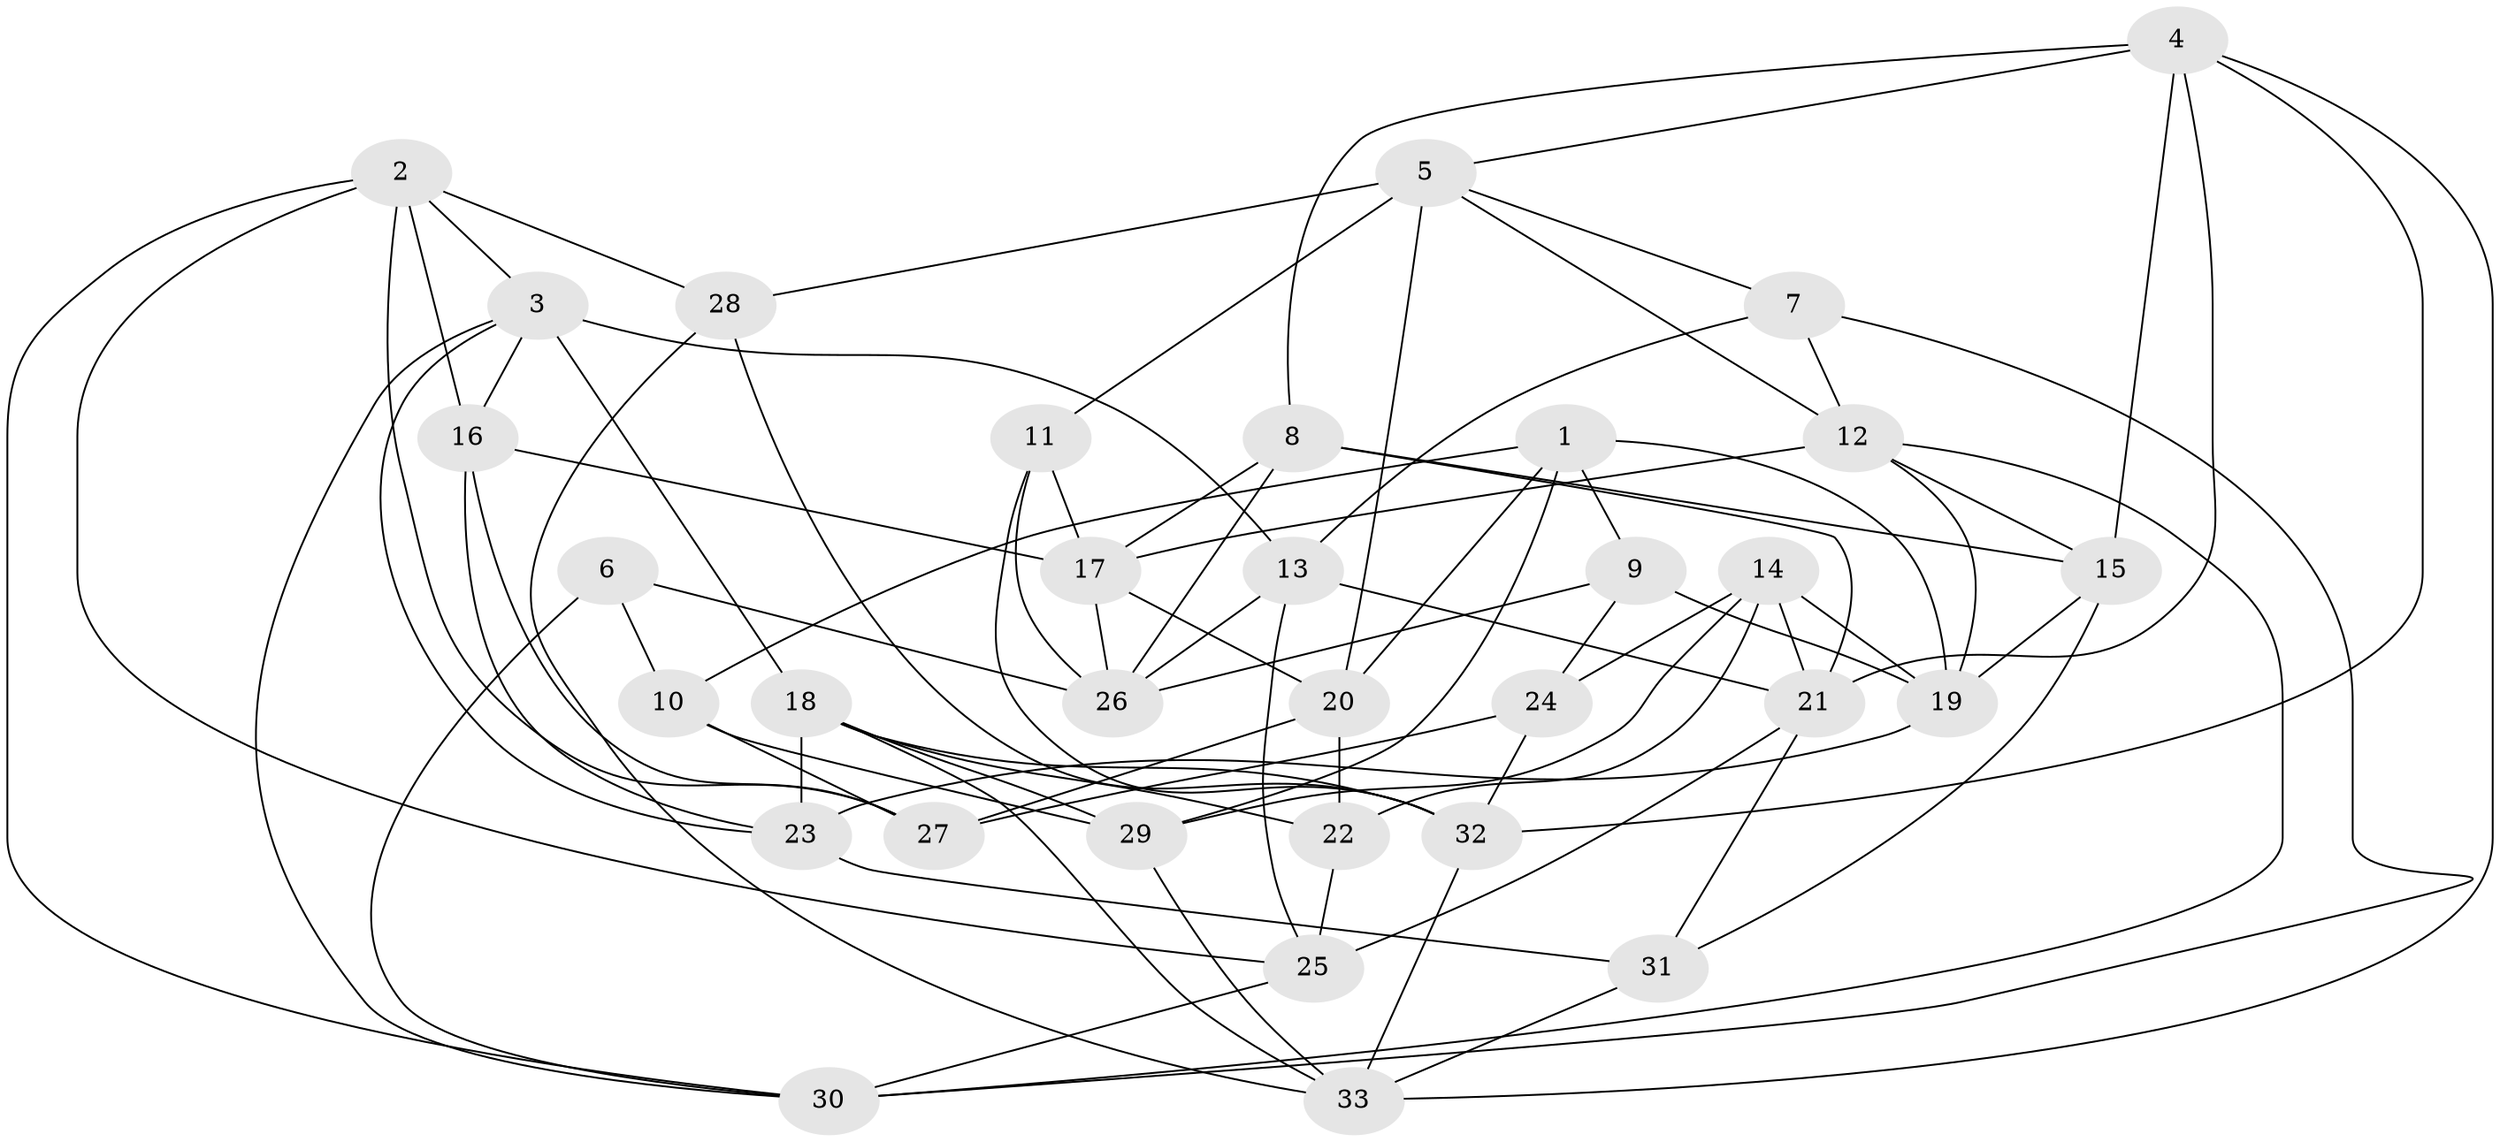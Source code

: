 // original degree distribution, {4: 1.0}
// Generated by graph-tools (version 1.1) at 2025/03/03/09/25 03:03:03]
// undirected, 33 vertices, 84 edges
graph export_dot {
graph [start="1"]
  node [color=gray90,style=filled];
  1;
  2;
  3;
  4;
  5;
  6;
  7;
  8;
  9;
  10;
  11;
  12;
  13;
  14;
  15;
  16;
  17;
  18;
  19;
  20;
  21;
  22;
  23;
  24;
  25;
  26;
  27;
  28;
  29;
  30;
  31;
  32;
  33;
  1 -- 9 [weight=1.0];
  1 -- 10 [weight=1.0];
  1 -- 19 [weight=1.0];
  1 -- 20 [weight=2.0];
  1 -- 29 [weight=1.0];
  2 -- 3 [weight=1.0];
  2 -- 16 [weight=1.0];
  2 -- 25 [weight=1.0];
  2 -- 27 [weight=1.0];
  2 -- 28 [weight=1.0];
  2 -- 30 [weight=1.0];
  3 -- 13 [weight=1.0];
  3 -- 16 [weight=1.0];
  3 -- 18 [weight=1.0];
  3 -- 23 [weight=1.0];
  3 -- 30 [weight=1.0];
  4 -- 5 [weight=1.0];
  4 -- 8 [weight=1.0];
  4 -- 15 [weight=1.0];
  4 -- 21 [weight=1.0];
  4 -- 32 [weight=1.0];
  4 -- 33 [weight=1.0];
  5 -- 7 [weight=1.0];
  5 -- 11 [weight=1.0];
  5 -- 12 [weight=1.0];
  5 -- 20 [weight=1.0];
  5 -- 28 [weight=1.0];
  6 -- 10 [weight=2.0];
  6 -- 26 [weight=1.0];
  6 -- 30 [weight=1.0];
  7 -- 12 [weight=1.0];
  7 -- 13 [weight=1.0];
  7 -- 30 [weight=1.0];
  8 -- 15 [weight=1.0];
  8 -- 17 [weight=1.0];
  8 -- 21 [weight=2.0];
  8 -- 26 [weight=1.0];
  9 -- 19 [weight=1.0];
  9 -- 24 [weight=1.0];
  9 -- 26 [weight=1.0];
  10 -- 27 [weight=1.0];
  10 -- 29 [weight=2.0];
  11 -- 17 [weight=1.0];
  11 -- 26 [weight=1.0];
  11 -- 32 [weight=1.0];
  12 -- 15 [weight=1.0];
  12 -- 17 [weight=1.0];
  12 -- 19 [weight=1.0];
  12 -- 30 [weight=1.0];
  13 -- 21 [weight=1.0];
  13 -- 25 [weight=1.0];
  13 -- 26 [weight=2.0];
  14 -- 19 [weight=1.0];
  14 -- 21 [weight=1.0];
  14 -- 22 [weight=1.0];
  14 -- 24 [weight=2.0];
  14 -- 29 [weight=1.0];
  15 -- 19 [weight=1.0];
  15 -- 31 [weight=2.0];
  16 -- 17 [weight=2.0];
  16 -- 23 [weight=1.0];
  16 -- 27 [weight=1.0];
  17 -- 20 [weight=1.0];
  17 -- 26 [weight=2.0];
  18 -- 22 [weight=1.0];
  18 -- 23 [weight=1.0];
  18 -- 29 [weight=1.0];
  18 -- 32 [weight=1.0];
  18 -- 33 [weight=1.0];
  19 -- 23 [weight=1.0];
  20 -- 22 [weight=1.0];
  20 -- 27 [weight=1.0];
  21 -- 25 [weight=2.0];
  21 -- 31 [weight=1.0];
  22 -- 25 [weight=1.0];
  23 -- 31 [weight=2.0];
  24 -- 27 [weight=2.0];
  24 -- 32 [weight=1.0];
  25 -- 30 [weight=1.0];
  28 -- 32 [weight=1.0];
  28 -- 33 [weight=1.0];
  29 -- 33 [weight=1.0];
  31 -- 33 [weight=1.0];
  32 -- 33 [weight=1.0];
}
